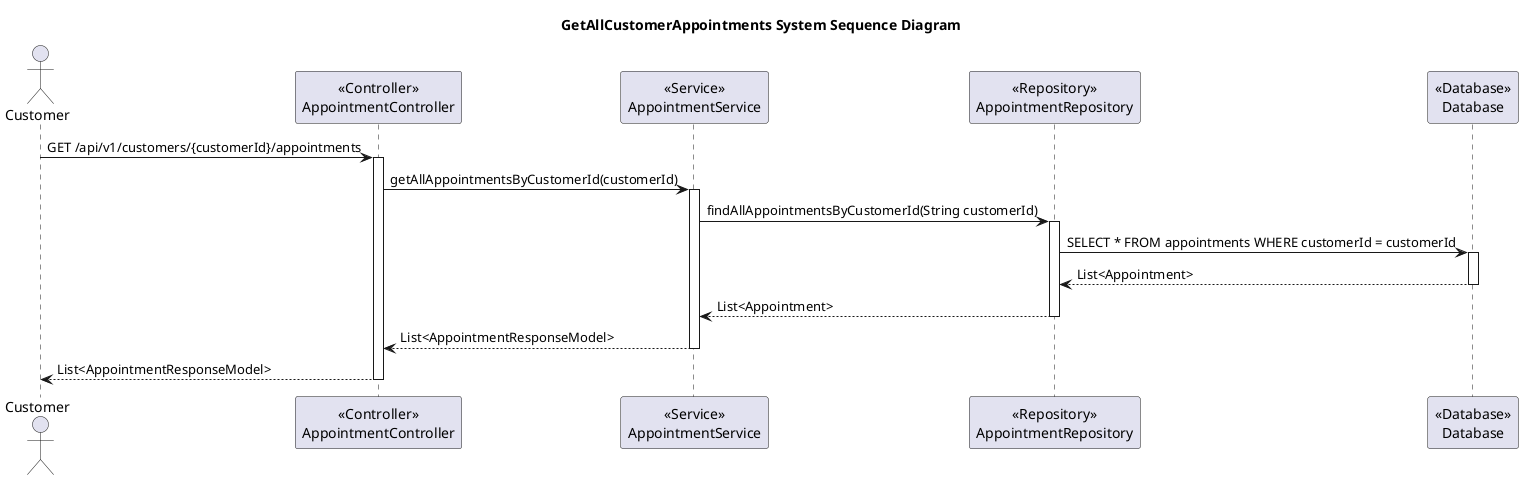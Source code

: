 @startuml
title GetAllCustomerAppointments System Sequence Diagram

actor Customer

participant AppointmentController as "<<Controller>>\nAppointmentController"
participant AppointmentService as "<<Service>>\nAppointmentService"
participant AppointmentRepository as "<<Repository>>\nAppointmentRepository"
participant Database as "<<Database>>\nDatabase"

Customer -> AppointmentController: GET /api/v1/customers/{customerId}/appointments
activate AppointmentController

AppointmentController -> AppointmentService: getAllAppointmentsByCustomerId(customerId)
activate AppointmentService

AppointmentService -> AppointmentRepository: findAllAppointmentsByCustomerId(String customerId)
activate AppointmentRepository

AppointmentRepository -> Database: SELECT * FROM appointments WHERE customerId = customerId
activate Database

Database --> AppointmentRepository: List<Appointment>
deactivate Database

AppointmentRepository --> AppointmentService: List<Appointment>
deactivate AppointmentRepository

AppointmentService --> AppointmentController: List<AppointmentResponseModel>
deactivate AppointmentService

AppointmentController --> Customer: List<AppointmentResponseModel>
deactivate AppointmentController
@enduml
